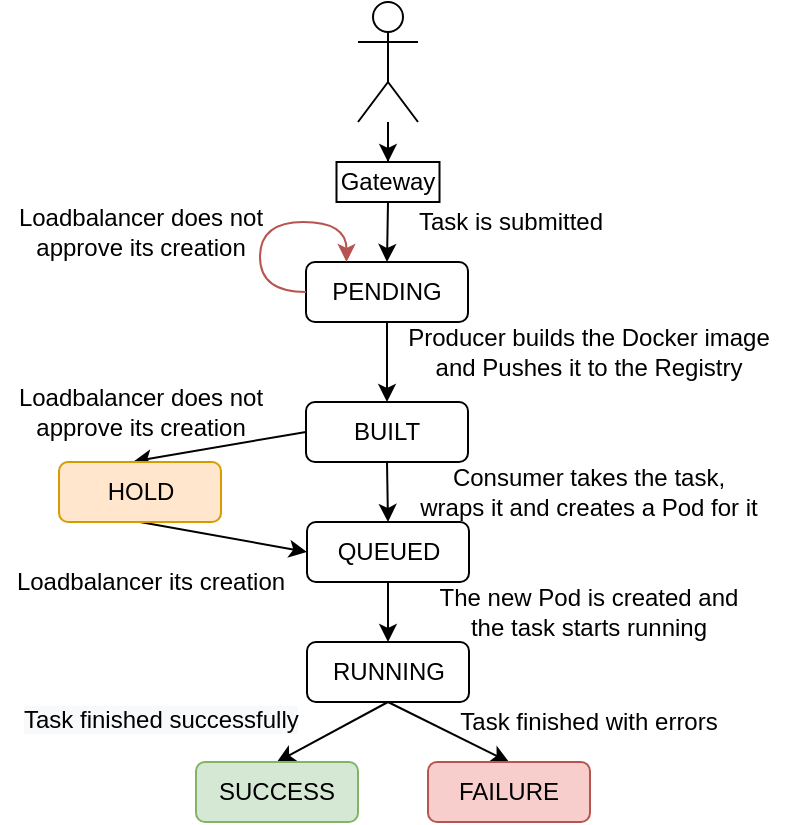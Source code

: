 <mxfile version="14.8.2" type="github">
  <diagram id="zk3etb71-JK0dPLFHRz3" name="Page-1">
    <mxGraphModel dx="482" dy="487" grid="1" gridSize="10" guides="1" tooltips="1" connect="1" arrows="1" fold="1" page="1" pageScale="1" pageWidth="827" pageHeight="1169" math="0" shadow="0">
      <root>
        <mxCell id="0" />
        <mxCell id="1" parent="0" />
        <mxCell id="0TKvvsBauhQPl4TRVan4-9" style="edgeStyle=orthogonalEdgeStyle;rounded=0;orthogonalLoop=1;jettySize=auto;html=1;exitX=0.5;exitY=1;exitDx=0;exitDy=0;entryX=0.5;entryY=0;entryDx=0;entryDy=0;" edge="1" parent="1" source="0TKvvsBauhQPl4TRVan4-1" target="0TKvvsBauhQPl4TRVan4-8">
          <mxGeometry relative="1" as="geometry" />
        </mxCell>
        <mxCell id="0TKvvsBauhQPl4TRVan4-1" value="PENDING" style="rounded=1;whiteSpace=wrap;html=1;" vertex="1" parent="1">
          <mxGeometry x="373" y="180" width="81" height="30" as="geometry" />
        </mxCell>
        <mxCell id="0TKvvsBauhQPl4TRVan4-6" style="edgeStyle=orthogonalEdgeStyle;rounded=0;orthogonalLoop=1;jettySize=auto;html=1;entryX=0.5;entryY=0;entryDx=0;entryDy=0;" edge="1" parent="1" source="0TKvvsBauhQPl4TRVan4-2" target="0TKvvsBauhQPl4TRVan4-5">
          <mxGeometry relative="1" as="geometry" />
        </mxCell>
        <mxCell id="0TKvvsBauhQPl4TRVan4-2" value="" style="shape=umlActor;verticalLabelPosition=bottom;verticalAlign=top;html=1;outlineConnect=0;" vertex="1" parent="1">
          <mxGeometry x="399" y="50" width="30" height="60" as="geometry" />
        </mxCell>
        <mxCell id="0TKvvsBauhQPl4TRVan4-4" value="Task is submitted" style="text;html=1;align=center;verticalAlign=middle;resizable=0;points=[];autosize=1;strokeColor=none;" vertex="1" parent="1">
          <mxGeometry x="420" y="150" width="110" height="20" as="geometry" />
        </mxCell>
        <mxCell id="0TKvvsBauhQPl4TRVan4-7" style="edgeStyle=orthogonalEdgeStyle;rounded=0;orthogonalLoop=1;jettySize=auto;html=1;exitX=0.5;exitY=1;exitDx=0;exitDy=0;entryX=0.5;entryY=0;entryDx=0;entryDy=0;" edge="1" parent="1" source="0TKvvsBauhQPl4TRVan4-5" target="0TKvvsBauhQPl4TRVan4-1">
          <mxGeometry relative="1" as="geometry" />
        </mxCell>
        <mxCell id="0TKvvsBauhQPl4TRVan4-5" value="Gateway&lt;br&gt;" style="rounded=0;whiteSpace=wrap;html=1;" vertex="1" parent="1">
          <mxGeometry x="388.25" y="130" width="51.5" height="20" as="geometry" />
        </mxCell>
        <mxCell id="0TKvvsBauhQPl4TRVan4-12" style="edgeStyle=orthogonalEdgeStyle;rounded=0;orthogonalLoop=1;jettySize=auto;html=1;exitX=0.5;exitY=1;exitDx=0;exitDy=0;entryX=0.5;entryY=0;entryDx=0;entryDy=0;" edge="1" parent="1" source="0TKvvsBauhQPl4TRVan4-8" target="0TKvvsBauhQPl4TRVan4-11">
          <mxGeometry relative="1" as="geometry" />
        </mxCell>
        <mxCell id="0TKvvsBauhQPl4TRVan4-26" style="edgeStyle=none;rounded=0;orthogonalLoop=1;jettySize=auto;html=1;exitX=0;exitY=0.5;exitDx=0;exitDy=0;entryX=0.461;entryY=-0.011;entryDx=0;entryDy=0;entryPerimeter=0;" edge="1" parent="1" source="0TKvvsBauhQPl4TRVan4-8" target="0TKvvsBauhQPl4TRVan4-25">
          <mxGeometry relative="1" as="geometry" />
        </mxCell>
        <mxCell id="0TKvvsBauhQPl4TRVan4-8" value="BUILT" style="rounded=1;whiteSpace=wrap;html=1;" vertex="1" parent="1">
          <mxGeometry x="373" y="250" width="81" height="30" as="geometry" />
        </mxCell>
        <mxCell id="0TKvvsBauhQPl4TRVan4-10" value="Producer builds the Docker image &lt;br&gt;and Pushes it to the Registry" style="text;html=1;align=center;verticalAlign=middle;resizable=0;points=[];autosize=1;strokeColor=none;" vertex="1" parent="1">
          <mxGeometry x="414" y="210" width="200" height="30" as="geometry" />
        </mxCell>
        <mxCell id="0TKvvsBauhQPl4TRVan4-15" style="edgeStyle=orthogonalEdgeStyle;rounded=0;orthogonalLoop=1;jettySize=auto;html=1;exitX=0.5;exitY=1;exitDx=0;exitDy=0;entryX=0.5;entryY=0;entryDx=0;entryDy=0;" edge="1" parent="1" source="0TKvvsBauhQPl4TRVan4-11" target="0TKvvsBauhQPl4TRVan4-14">
          <mxGeometry relative="1" as="geometry" />
        </mxCell>
        <mxCell id="0TKvvsBauhQPl4TRVan4-11" value="QUEUED" style="rounded=1;whiteSpace=wrap;html=1;" vertex="1" parent="1">
          <mxGeometry x="373.5" y="310" width="81" height="30" as="geometry" />
        </mxCell>
        <mxCell id="0TKvvsBauhQPl4TRVan4-13" value="Consumer takes the task, &lt;br&gt;wraps it and creates a Pod for it" style="text;html=1;align=center;verticalAlign=middle;resizable=0;points=[];autosize=1;strokeColor=none;" vertex="1" parent="1">
          <mxGeometry x="424" y="280" width="180" height="30" as="geometry" />
        </mxCell>
        <mxCell id="0TKvvsBauhQPl4TRVan4-21" style="rounded=0;orthogonalLoop=1;jettySize=auto;html=1;exitX=0.5;exitY=1;exitDx=0;exitDy=0;entryX=0.5;entryY=0;entryDx=0;entryDy=0;" edge="1" parent="1" source="0TKvvsBauhQPl4TRVan4-14" target="0TKvvsBauhQPl4TRVan4-19">
          <mxGeometry relative="1" as="geometry" />
        </mxCell>
        <mxCell id="0TKvvsBauhQPl4TRVan4-22" style="edgeStyle=none;rounded=0;orthogonalLoop=1;jettySize=auto;html=1;exitX=0.5;exitY=1;exitDx=0;exitDy=0;entryX=0.5;entryY=0;entryDx=0;entryDy=0;" edge="1" parent="1" source="0TKvvsBauhQPl4TRVan4-14" target="0TKvvsBauhQPl4TRVan4-20">
          <mxGeometry relative="1" as="geometry" />
        </mxCell>
        <mxCell id="0TKvvsBauhQPl4TRVan4-14" value="RUNNING" style="rounded=1;whiteSpace=wrap;html=1;" vertex="1" parent="1">
          <mxGeometry x="373.5" y="370" width="81" height="30" as="geometry" />
        </mxCell>
        <mxCell id="0TKvvsBauhQPl4TRVan4-16" style="edgeStyle=orthogonalEdgeStyle;rounded=0;orthogonalLoop=1;jettySize=auto;html=1;exitX=0;exitY=0.5;exitDx=0;exitDy=0;entryX=0.25;entryY=0;entryDx=0;entryDy=0;curved=1;fillColor=#f8cecc;strokeColor=#b85450;" edge="1" parent="1" source="0TKvvsBauhQPl4TRVan4-1" target="0TKvvsBauhQPl4TRVan4-1">
          <mxGeometry relative="1" as="geometry">
            <Array as="points">
              <mxPoint x="350" y="195" />
              <mxPoint x="350" y="160" />
              <mxPoint x="393" y="160" />
            </Array>
          </mxGeometry>
        </mxCell>
        <mxCell id="0TKvvsBauhQPl4TRVan4-17" value="Loadbalancer does not &lt;br&gt;approve its creation" style="text;html=1;align=center;verticalAlign=middle;resizable=0;points=[];autosize=1;strokeColor=none;" vertex="1" parent="1">
          <mxGeometry x="220" y="150" width="140" height="30" as="geometry" />
        </mxCell>
        <mxCell id="0TKvvsBauhQPl4TRVan4-18" value="The new Pod is created and &lt;br&gt;the task starts running" style="text;html=1;align=center;verticalAlign=middle;resizable=0;points=[];autosize=1;strokeColor=none;" vertex="1" parent="1">
          <mxGeometry x="434" y="340" width="160" height="30" as="geometry" />
        </mxCell>
        <mxCell id="0TKvvsBauhQPl4TRVan4-19" value="FAILURE" style="rounded=1;whiteSpace=wrap;html=1;fillColor=#f8cecc;strokeColor=#b85450;" vertex="1" parent="1">
          <mxGeometry x="434" y="430" width="81" height="30" as="geometry" />
        </mxCell>
        <mxCell id="0TKvvsBauhQPl4TRVan4-20" value="SUCCESS" style="rounded=1;whiteSpace=wrap;html=1;fillColor=#d5e8d4;strokeColor=#82b366;" vertex="1" parent="1">
          <mxGeometry x="318" y="430" width="81" height="30" as="geometry" />
        </mxCell>
        <mxCell id="0TKvvsBauhQPl4TRVan4-23" value="Task finished with errors" style="text;html=1;align=center;verticalAlign=middle;resizable=0;points=[];autosize=1;strokeColor=none;" vertex="1" parent="1">
          <mxGeometry x="444" y="400" width="140" height="20" as="geometry" />
        </mxCell>
        <mxCell id="0TKvvsBauhQPl4TRVan4-24" value="&lt;span style=&quot;color: rgb(0 , 0 , 0) ; font-family: &amp;#34;helvetica&amp;#34; ; font-size: 12px ; font-style: normal ; font-weight: 400 ; letter-spacing: normal ; text-align: center ; text-indent: 0px ; text-transform: none ; word-spacing: 0px ; background-color: rgb(248 , 249 , 250) ; display: inline ; float: none&quot;&gt;Task finished successfully&lt;/span&gt;" style="text;whiteSpace=wrap;html=1;" vertex="1" parent="1">
          <mxGeometry x="230" y="395" width="150" height="30" as="geometry" />
        </mxCell>
        <mxCell id="0TKvvsBauhQPl4TRVan4-30" style="rounded=0;orthogonalLoop=1;jettySize=auto;html=1;exitX=0.5;exitY=1;exitDx=0;exitDy=0;entryX=0;entryY=0.5;entryDx=0;entryDy=0;" edge="1" parent="1" source="0TKvvsBauhQPl4TRVan4-25" target="0TKvvsBauhQPl4TRVan4-11">
          <mxGeometry relative="1" as="geometry" />
        </mxCell>
        <mxCell id="0TKvvsBauhQPl4TRVan4-25" value="HOLD" style="rounded=1;whiteSpace=wrap;html=1;fillColor=#ffe6cc;strokeColor=#d79b00;" vertex="1" parent="1">
          <mxGeometry x="249.5" y="280" width="81" height="30" as="geometry" />
        </mxCell>
        <mxCell id="0TKvvsBauhQPl4TRVan4-28" value="Loadbalancer does not &lt;br&gt;approve its creation" style="text;html=1;align=center;verticalAlign=middle;resizable=0;points=[];autosize=1;strokeColor=none;" vertex="1" parent="1">
          <mxGeometry x="220" y="240" width="140" height="30" as="geometry" />
        </mxCell>
        <mxCell id="0TKvvsBauhQPl4TRVan4-29" value="Loadbalancer&amp;nbsp;its creation" style="text;html=1;align=center;verticalAlign=middle;resizable=0;points=[];autosize=1;strokeColor=none;" vertex="1" parent="1">
          <mxGeometry x="220" y="330" width="150" height="20" as="geometry" />
        </mxCell>
      </root>
    </mxGraphModel>
  </diagram>
</mxfile>
